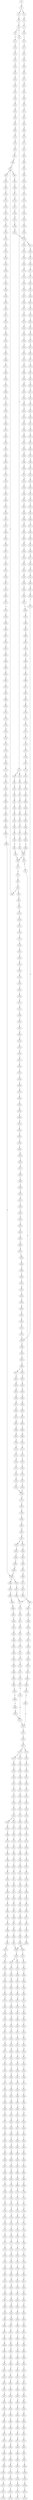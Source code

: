 strict digraph  {
	S0 -> S1 [ label = G ];
	S1 -> S2 [ label = A ];
	S1 -> S3 [ label = T ];
	S2 -> S4 [ label = A ];
	S3 -> S5 [ label = G ];
	S4 -> S6 [ label = C ];
	S5 -> S7 [ label = C ];
	S6 -> S8 [ label = C ];
	S6 -> S9 [ label = A ];
	S7 -> S10 [ label = A ];
	S8 -> S11 [ label = T ];
	S9 -> S12 [ label = C ];
	S10 -> S13 [ label = T ];
	S11 -> S14 [ label = T ];
	S12 -> S15 [ label = G ];
	S12 -> S16 [ label = C ];
	S13 -> S17 [ label = C ];
	S14 -> S18 [ label = C ];
	S15 -> S19 [ label = C ];
	S16 -> S20 [ label = C ];
	S17 -> S21 [ label = C ];
	S18 -> S22 [ label = G ];
	S19 -> S23 [ label = G ];
	S20 -> S24 [ label = G ];
	S21 -> S25 [ label = G ];
	S22 -> S26 [ label = T ];
	S23 -> S27 [ label = C ];
	S24 -> S28 [ label = T ];
	S25 -> S29 [ label = C ];
	S26 -> S30 [ label = A ];
	S27 -> S31 [ label = A ];
	S28 -> S32 [ label = A ];
	S29 -> S33 [ label = A ];
	S30 -> S34 [ label = C ];
	S31 -> S35 [ label = C ];
	S32 -> S36 [ label = C ];
	S33 -> S37 [ label = C ];
	S34 -> S38 [ label = T ];
	S35 -> S39 [ label = G ];
	S36 -> S40 [ label = G ];
	S37 -> S41 [ label = G ];
	S38 -> S42 [ label = T ];
	S39 -> S43 [ label = T ];
	S40 -> S44 [ label = T ];
	S41 -> S45 [ label = T ];
	S42 -> S46 [ label = C ];
	S43 -> S47 [ label = C ];
	S44 -> S48 [ label = C ];
	S45 -> S49 [ label = C ];
	S46 -> S50 [ label = A ];
	S47 -> S51 [ label = C ];
	S48 -> S52 [ label = C ];
	S49 -> S53 [ label = G ];
	S50 -> S54 [ label = A ];
	S51 -> S55 [ label = A ];
	S52 -> S56 [ label = A ];
	S53 -> S57 [ label = A ];
	S54 -> S58 [ label = G ];
	S55 -> S59 [ label = G ];
	S56 -> S60 [ label = G ];
	S57 -> S61 [ label = G ];
	S58 -> S62 [ label = C ];
	S59 -> S63 [ label = C ];
	S60 -> S64 [ label = C ];
	S61 -> S65 [ label = C ];
	S62 -> S66 [ label = G ];
	S63 -> S67 [ label = T ];
	S63 -> S68 [ label = G ];
	S64 -> S68 [ label = G ];
	S65 -> S69 [ label = G ];
	S66 -> S70 [ label = A ];
	S67 -> S71 [ label = T ];
	S68 -> S72 [ label = A ];
	S69 -> S73 [ label = A ];
	S70 -> S74 [ label = G ];
	S71 -> S75 [ label = C ];
	S72 -> S76 [ label = G ];
	S73 -> S77 [ label = G ];
	S74 -> S78 [ label = T ];
	S75 -> S79 [ label = A ];
	S76 -> S80 [ label = T ];
	S77 -> S81 [ label = T ];
	S78 -> S82 [ label = C ];
	S79 -> S83 [ label = C ];
	S80 -> S84 [ label = C ];
	S81 -> S85 [ label = C ];
	S82 -> S86 [ label = C ];
	S83 -> S87 [ label = G ];
	S84 -> S88 [ label = C ];
	S84 -> S89 [ label = T ];
	S85 -> S90 [ label = G ];
	S86 -> S91 [ label = C ];
	S87 -> S92 [ label = C ];
	S88 -> S91 [ label = C ];
	S89 -> S93 [ label = C ];
	S90 -> S94 [ label = A ];
	S91 -> S95 [ label = T ];
	S91 -> S96 [ label = G ];
	S92 -> S97 [ label = C ];
	S93 -> S98 [ label = G ];
	S94 -> S99 [ label = A ];
	S95 -> S100 [ label = C ];
	S96 -> S101 [ label = C ];
	S97 -> S102 [ label = C ];
	S98 -> S103 [ label = T ];
	S99 -> S104 [ label = C ];
	S100 -> S105 [ label = C ];
	S101 -> S106 [ label = C ];
	S102 -> S107 [ label = T ];
	S103 -> S108 [ label = C ];
	S104 -> S109 [ label = C ];
	S105 -> S110 [ label = G ];
	S106 -> S111 [ label = T ];
	S107 -> S112 [ label = T ];
	S108 -> S113 [ label = T ];
	S109 -> S114 [ label = T ];
	S110 -> S115 [ label = G ];
	S111 -> S116 [ label = G ];
	S112 -> S117 [ label = C ];
	S113 -> S118 [ label = G ];
	S114 -> S119 [ label = G ];
	S115 -> S120 [ label = T ];
	S116 -> S121 [ label = T ];
	S117 -> S122 [ label = A ];
	S118 -> S123 [ label = T ];
	S119 -> S124 [ label = T ];
	S120 -> S125 [ label = C ];
	S121 -> S126 [ label = C ];
	S122 -> S127 [ label = T ];
	S123 -> S128 [ label = T ];
	S124 -> S129 [ label = C ];
	S125 -> S130 [ label = T ];
	S126 -> S131 [ label = G ];
	S127 -> S132 [ label = C ];
	S128 -> S133 [ label = C ];
	S129 -> S134 [ label = G ];
	S130 -> S135 [ label = G ];
	S131 -> S136 [ label = C ];
	S132 -> S137 [ label = C ];
	S133 -> S138 [ label = C ];
	S134 -> S139 [ label = C ];
	S135 -> S140 [ label = G ];
	S136 -> S141 [ label = G ];
	S137 -> S142 [ label = A ];
	S138 -> S143 [ label = G ];
	S139 -> S144 [ label = G ];
	S140 -> S145 [ label = A ];
	S141 -> S146 [ label = C ];
	S142 -> S147 [ label = G ];
	S143 -> S148 [ label = T ];
	S144 -> S146 [ label = C ];
	S145 -> S149 [ label = G ];
	S146 -> S150 [ label = G ];
	S146 -> S151 [ label = A ];
	S147 -> S152 [ label = A ];
	S148 -> S153 [ label = G ];
	S149 -> S154 [ label = G ];
	S150 -> S155 [ label = A ];
	S151 -> S156 [ label = A ];
	S152 -> S157 [ label = A ];
	S153 -> S158 [ label = G ];
	S154 -> S159 [ label = G ];
	S155 -> S160 [ label = G ];
	S156 -> S161 [ label = C ];
	S157 -> S162 [ label = C ];
	S158 -> S163 [ label = C ];
	S159 -> S164 [ label = T ];
	S160 -> S165 [ label = C ];
	S161 -> S166 [ label = C ];
	S162 -> S167 [ label = C ];
	S163 -> S168 [ label = C ];
	S164 -> S169 [ label = G ];
	S165 -> S170 [ label = A ];
	S166 -> S171 [ label = C ];
	S167 -> S172 [ label = A ];
	S167 -> S173 [ label = G ];
	S168 -> S174 [ label = C ];
	S169 -> S175 [ label = T ];
	S170 -> S176 [ label = G ];
	S171 -> S177 [ label = G ];
	S172 -> S178 [ label = G ];
	S172 -> S179 [ label = C ];
	S173 -> S180 [ label = G ];
	S174 -> S181 [ label = G ];
	S175 -> S182 [ label = T ];
	S176 -> S183 [ label = T ];
	S177 -> S184 [ label = T ];
	S178 -> S185 [ label = A ];
	S179 -> S186 [ label = C ];
	S180 -> S187 [ label = A ];
	S181 -> S188 [ label = T ];
	S182 -> S189 [ label = C ];
	S183 -> S190 [ label = G ];
	S184 -> S191 [ label = A ];
	S185 -> S192 [ label = C ];
	S186 -> S193 [ label = A ];
	S187 -> S194 [ label = C ];
	S188 -> S195 [ label = C ];
	S189 -> S196 [ label = C ];
	S190 -> S197 [ label = C ];
	S191 -> S198 [ label = C ];
	S192 -> S199 [ label = T ];
	S193 -> S200 [ label = C ];
	S194 -> S201 [ label = G ];
	S195 -> S202 [ label = C ];
	S196 -> S203 [ label = A ];
	S197 -> S204 [ label = A ];
	S198 -> S205 [ label = A ];
	S199 -> S206 [ label = C ];
	S200 -> S207 [ label = C ];
	S201 -> S208 [ label = C ];
	S202 -> S209 [ label = A ];
	S203 -> S210 [ label = G ];
	S204 -> S211 [ label = A ];
	S205 -> S212 [ label = G ];
	S206 -> S213 [ label = C ];
	S207 -> S214 [ label = C ];
	S208 -> S215 [ label = C ];
	S209 -> S216 [ label = G ];
	S210 -> S217 [ label = C ];
	S211 -> S218 [ label = C ];
	S212 -> S219 [ label = C ];
	S213 -> S220 [ label = C ];
	S214 -> S221 [ label = C ];
	S215 -> S222 [ label = C ];
	S216 -> S223 [ label = T ];
	S217 -> S224 [ label = A ];
	S218 -> S225 [ label = A ];
	S219 -> S226 [ label = A ];
	S220 -> S227 [ label = A ];
	S221 -> S228 [ label = T ];
	S222 -> S229 [ label = A ];
	S223 -> S230 [ label = A ];
	S224 -> S231 [ label = G ];
	S225 -> S232 [ label = G ];
	S226 -> S233 [ label = G ];
	S227 -> S234 [ label = T ];
	S228 -> S235 [ label = T ];
	S229 -> S236 [ label = T ];
	S230 -> S237 [ label = G ];
	S231 -> S238 [ label = A ];
	S232 -> S239 [ label = C ];
	S233 -> S240 [ label = G ];
	S234 -> S241 [ label = C ];
	S235 -> S242 [ label = C ];
	S236 -> S243 [ label = C ];
	S237 -> S244 [ label = C ];
	S238 -> S245 [ label = T ];
	S239 -> S246 [ label = T ];
	S240 -> S247 [ label = T ];
	S241 -> S248 [ label = T ];
	S242 -> S249 [ label = C ];
	S242 -> S250 [ label = G ];
	S243 -> S251 [ label = G ];
	S244 -> S252 [ label = T ];
	S245 -> S253 [ label = A ];
	S246 -> S254 [ label = A ];
	S247 -> S255 [ label = G ];
	S248 -> S256 [ label = G ];
	S249 -> S257 [ label = T ];
	S250 -> S258 [ label = A ];
	S251 -> S259 [ label = T ];
	S252 -> S260 [ label = C ];
	S253 -> S261 [ label = A ];
	S254 -> S262 [ label = C ];
	S255 -> S263 [ label = C ];
	S256 -> S264 [ label = C ];
	S257 -> S265 [ label = G ];
	S258 -> S266 [ label = T ];
	S259 -> S267 [ label = C ];
	S260 -> S268 [ label = C ];
	S261 -> S269 [ label = A ];
	S262 -> S270 [ label = G ];
	S263 -> S271 [ label = A ];
	S264 -> S272 [ label = C ];
	S265 -> S273 [ label = T ];
	S266 -> S274 [ label = C ];
	S267 -> S275 [ label = C ];
	S268 -> S276 [ label = A ];
	S269 -> S277 [ label = A ];
	S270 -> S278 [ label = A ];
	S271 -> S279 [ label = C ];
	S272 -> S280 [ label = A ];
	S273 -> S281 [ label = C ];
	S274 -> S282 [ label = G ];
	S275 -> S283 [ label = T ];
	S276 -> S284 [ label = C ];
	S277 -> S285 [ label = A ];
	S278 -> S286 [ label = G ];
	S279 -> S287 [ label = G ];
	S280 -> S288 [ label = G ];
	S281 -> S289 [ label = C ];
	S282 -> S290 [ label = T ];
	S283 -> S291 [ label = C ];
	S284 -> S292 [ label = C ];
	S285 -> S293 [ label = C ];
	S286 -> S294 [ label = A ];
	S287 -> S295 [ label = C ];
	S288 -> S296 [ label = T ];
	S289 -> S297 [ label = T ];
	S290 -> S298 [ label = T ];
	S291 -> S299 [ label = T ];
	S292 -> S300 [ label = G ];
	S293 -> S301 [ label = T ];
	S294 -> S302 [ label = A ];
	S295 -> S303 [ label = G ];
	S296 -> S304 [ label = C ];
	S297 -> S305 [ label = T ];
	S298 -> S306 [ label = T ];
	S299 -> S307 [ label = T ];
	S300 -> S308 [ label = G ];
	S301 -> S309 [ label = T ];
	S302 -> S310 [ label = C ];
	S303 -> S311 [ label = G ];
	S304 -> S312 [ label = G ];
	S305 -> S313 [ label = G ];
	S306 -> S314 [ label = G ];
	S307 -> S315 [ label = C ];
	S308 -> S316 [ label = A ];
	S309 -> S317 [ label = T ];
	S310 -> S318 [ label = T ];
	S311 -> S319 [ label = T ];
	S312 -> S320 [ label = T ];
	S313 -> S321 [ label = T ];
	S314 -> S322 [ label = T ];
	S315 -> S323 [ label = T ];
	S316 -> S324 [ label = C ];
	S317 -> S325 [ label = G ];
	S318 -> S326 [ label = G ];
	S319 -> S327 [ label = G ];
	S320 -> S328 [ label = A ];
	S321 -> S329 [ label = A ];
	S322 -> S330 [ label = A ];
	S323 -> S331 [ label = C ];
	S324 -> S332 [ label = G ];
	S325 -> S333 [ label = C ];
	S326 -> S334 [ label = G ];
	S327 -> S335 [ label = C ];
	S328 -> S336 [ label = A ];
	S329 -> S337 [ label = G ];
	S330 -> S338 [ label = G ];
	S331 -> S339 [ label = G ];
	S332 -> S340 [ label = T ];
	S333 -> S341 [ label = C ];
	S334 -> S342 [ label = C ];
	S335 -> S343 [ label = C ];
	S336 -> S344 [ label = G ];
	S337 -> S345 [ label = G ];
	S338 -> S346 [ label = G ];
	S339 -> S347 [ label = G ];
	S340 -> S348 [ label = C ];
	S341 -> S349 [ label = G ];
	S342 -> S350 [ label = G ];
	S343 -> S351 [ label = G ];
	S344 -> S352 [ label = A ];
	S345 -> S353 [ label = A ];
	S346 -> S354 [ label = A ];
	S347 -> S355 [ label = A ];
	S348 -> S356 [ label = G ];
	S349 -> S357 [ label = T ];
	S350 -> S358 [ label = C ];
	S351 -> S359 [ label = C ];
	S352 -> S360 [ label = C ];
	S353 -> S361 [ label = G ];
	S354 -> S362 [ label = A ];
	S355 -> S363 [ label = G ];
	S356 -> S364 [ label = T ];
	S357 -> S365 [ label = A ];
	S358 -> S366 [ label = A ];
	S359 -> S367 [ label = A ];
	S360 -> S368 [ label = G ];
	S361 -> S369 [ label = A ];
	S362 -> S370 [ label = A ];
	S363 -> S371 [ label = A ];
	S364 -> S372 [ label = G ];
	S365 -> S373 [ label = G ];
	S366 -> S374 [ label = G ];
	S367 -> S375 [ label = A ];
	S368 -> S376 [ label = G ];
	S369 -> S377 [ label = G ];
	S370 -> S378 [ label = G ];
	S371 -> S379 [ label = G ];
	S372 -> S380 [ label = A ];
	S373 -> S381 [ label = C ];
	S374 -> S382 [ label = C ];
	S375 -> S383 [ label = C ];
	S376 -> S384 [ label = C ];
	S377 -> S385 [ label = G ];
	S378 -> S386 [ label = G ];
	S379 -> S387 [ label = G ];
	S380 -> S388 [ label = C ];
	S381 -> S389 [ label = C ];
	S382 -> S390 [ label = G ];
	S383 -> S391 [ label = C ];
	S384 -> S392 [ label = T ];
	S385 -> S393 [ label = T ];
	S386 -> S394 [ label = T ];
	S387 -> S395 [ label = T ];
	S388 -> S396 [ label = C ];
	S389 -> S397 [ label = G ];
	S390 -> S398 [ label = G ];
	S391 -> S399 [ label = A ];
	S392 -> S400 [ label = C ];
	S393 -> S401 [ label = C ];
	S394 -> S402 [ label = C ];
	S395 -> S403 [ label = C ];
	S396 -> S404 [ label = G ];
	S397 -> S405 [ label = G ];
	S398 -> S406 [ label = G ];
	S399 -> S407 [ label = G ];
	S400 -> S408 [ label = T ];
	S401 -> S409 [ label = C ];
	S402 -> S410 [ label = C ];
	S403 -> S409 [ label = C ];
	S404 -> S411 [ label = G ];
	S405 -> S412 [ label = T ];
	S406 -> S413 [ label = T ];
	S407 -> S414 [ label = T ];
	S408 -> S415 [ label = C ];
	S409 -> S416 [ label = C ];
	S410 -> S417 [ label = C ];
	S411 -> S418 [ label = T ];
	S412 -> S419 [ label = G ];
	S413 -> S420 [ label = G ];
	S414 -> S421 [ label = C ];
	S415 -> S422 [ label = G ];
	S416 -> S423 [ label = A ];
	S416 -> S424 [ label = G ];
	S417 -> S425 [ label = G ];
	S418 -> S426 [ label = C ];
	S419 -> S427 [ label = A ];
	S420 -> S428 [ label = C ];
	S421 -> S429 [ label = G ];
	S422 -> S430 [ label = A ];
	S423 -> S431 [ label = G ];
	S424 -> S432 [ label = G ];
	S425 -> S433 [ label = A ];
	S426 -> S434 [ label = G ];
	S427 -> S435 [ label = C ];
	S428 -> S436 [ label = C ];
	S429 -> S437 [ label = C ];
	S430 -> S438 [ label = A ];
	S431 -> S439 [ label = A ];
	S432 -> S440 [ label = A ];
	S433 -> S441 [ label = A ];
	S434 -> S442 [ label = C ];
	S435 -> S443 [ label = G ];
	S436 -> S444 [ label = G ];
	S437 -> S445 [ label = G ];
	S438 -> S446 [ label = G ];
	S439 -> S447 [ label = G ];
	S440 -> S448 [ label = G ];
	S441 -> S449 [ label = G ];
	S442 -> S450 [ label = G ];
	S443 -> S451 [ label = T ];
	S444 -> S452 [ label = C ];
	S445 -> S453 [ label = C ];
	S446 -> S454 [ label = T ];
	S447 -> S455 [ label = C ];
	S448 -> S456 [ label = G ];
	S449 -> S457 [ label = T ];
	S450 -> S458 [ label = T ];
	S451 -> S459 [ label = G ];
	S452 -> S460 [ label = C ];
	S453 -> S461 [ label = A ];
	S454 -> S462 [ label = C ];
	S455 -> S463 [ label = C ];
	S456 -> S464 [ label = C ];
	S457 -> S465 [ label = C ];
	S458 -> S466 [ label = A ];
	S459 -> S467 [ label = G ];
	S460 -> S468 [ label = G ];
	S461 -> S469 [ label = G ];
	S462 -> S470 [ label = G ];
	S463 -> S471 [ label = A ];
	S464 -> S472 [ label = G ];
	S465 -> S473 [ label = G ];
	S466 -> S474 [ label = G ];
	S467 -> S475 [ label = G ];
	S468 -> S476 [ label = G ];
	S469 -> S477 [ label = C ];
	S470 -> S478 [ label = C ];
	S471 -> S479 [ label = C ];
	S472 -> S480 [ label = T ];
	S473 -> S481 [ label = A ];
	S474 -> S482 [ label = C ];
	S475 -> S483 [ label = T ];
	S476 -> S484 [ label = T ];
	S477 -> S485 [ label = C ];
	S478 -> S486 [ label = G ];
	S479 -> S487 [ label = G ];
	S480 -> S488 [ label = G ];
	S481 -> S489 [ label = G ];
	S482 -> S490 [ label = C ];
	S483 -> S491 [ label = A ];
	S484 -> S492 [ label = G ];
	S485 -> S493 [ label = G ];
	S486 -> S494 [ label = G ];
	S487 -> S495 [ label = G ];
	S488 -> S496 [ label = G ];
	S489 -> S497 [ label = G ];
	S490 -> S498 [ label = G ];
	S491 -> S499 [ label = C ];
	S492 -> S500 [ label = G ];
	S493 -> S501 [ label = G ];
	S494 -> S502 [ label = C ];
	S495 -> S503 [ label = T ];
	S496 -> S504 [ label = T ];
	S497 -> S505 [ label = T ];
	S498 -> S506 [ label = C ];
	S499 -> S507 [ label = T ];
	S500 -> S508 [ label = T ];
	S501 -> S509 [ label = T ];
	S502 -> S510 [ label = T ];
	S503 -> S511 [ label = T ];
	S504 -> S512 [ label = A ];
	S505 -> S513 [ label = A ];
	S506 -> S514 [ label = T ];
	S507 -> S515 [ label = A ];
	S508 -> S516 [ label = G ];
	S509 -> S517 [ label = G ];
	S510 -> S518 [ label = A ];
	S511 -> S519 [ label = A ];
	S512 -> S520 [ label = T ];
	S513 -> S521 [ label = T ];
	S514 -> S522 [ label = G ];
	S515 -> S523 [ label = T ];
	S516 -> S524 [ label = G ];
	S517 -> S525 [ label = G ];
	S518 -> S526 [ label = T ];
	S519 -> S527 [ label = C ];
	S520 -> S528 [ label = G ];
	S521 -> S529 [ label = A ];
	S522 -> S530 [ label = G ];
	S523 -> S531 [ label = T ];
	S524 -> S532 [ label = A ];
	S525 -> S533 [ label = A ];
	S526 -> S534 [ label = A ];
	S527 -> S535 [ label = T ];
	S528 -> S536 [ label = A ];
	S529 -> S537 [ label = A ];
	S530 -> S538 [ label = A ];
	S531 -> S539 [ label = G ];
	S532 -> S540 [ label = A ];
	S533 -> S541 [ label = A ];
	S534 -> S542 [ label = G ];
	S535 -> S543 [ label = G ];
	S536 -> S544 [ label = G ];
	S537 -> S545 [ label = G ];
	S538 -> S546 [ label = A ];
	S539 -> S547 [ label = G ];
	S540 -> S548 [ label = C ];
	S541 -> S549 [ label = G ];
	S542 -> S550 [ label = T ];
	S543 -> S551 [ label = C ];
	S544 -> S552 [ label = C ];
	S545 -> S553 [ label = T ];
	S546 -> S554 [ label = G ];
	S547 -> S555 [ label = A ];
	S548 -> S556 [ label = C ];
	S549 -> S557 [ label = A ];
	S550 -> S558 [ label = A ];
	S551 -> S559 [ label = A ];
	S552 -> S560 [ label = G ];
	S553 -> S561 [ label = C ];
	S554 -> S562 [ label = A ];
	S555 -> S563 [ label = A ];
	S556 -> S564 [ label = T ];
	S557 -> S565 [ label = A ];
	S558 -> S566 [ label = G ];
	S559 -> S567 [ label = G ];
	S560 -> S568 [ label = G ];
	S561 -> S569 [ label = G ];
	S562 -> S570 [ label = A ];
	S563 -> S571 [ label = C ];
	S564 -> S572 [ label = C ];
	S565 -> S573 [ label = C ];
	S566 -> S574 [ label = C ];
	S567 -> S575 [ label = A ];
	S568 -> S576 [ label = T ];
	S569 -> S577 [ label = T ];
	S570 -> S578 [ label = C ];
	S571 -> S579 [ label = G ];
	S572 -> S580 [ label = G ];
	S573 -> S581 [ label = G ];
	S574 -> S582 [ label = C ];
	S575 -> S583 [ label = C ];
	S576 -> S584 [ label = C ];
	S577 -> S585 [ label = G ];
	S578 -> S581 [ label = G ];
	S579 -> S586 [ label = G ];
	S580 -> S587 [ label = G ];
	S581 -> S588 [ label = G ];
	S582 -> S589 [ label = G ];
	S583 -> S590 [ label = G ];
	S584 -> S591 [ label = G ];
	S585 -> S592 [ label = G ];
	S586 -> S593 [ label = T ];
	S587 -> S594 [ label = C ];
	S588 -> S595 [ label = C ];
	S589 -> S596 [ label = A ];
	S590 -> S597 [ label = G ];
	S591 -> S598 [ label = C ];
	S592 -> S599 [ label = T ];
	S593 -> S600 [ label = A ];
	S594 -> S601 [ label = A ];
	S595 -> S602 [ label = A ];
	S596 -> S603 [ label = A ];
	S597 -> S604 [ label = A ];
	S598 -> S605 [ label = A ];
	S599 -> S606 [ label = A ];
	S600 -> S607 [ label = C ];
	S601 -> S608 [ label = C ];
	S602 -> S609 [ label = C ];
	S603 -> S610 [ label = A ];
	S604 -> S611 [ label = C ];
	S605 -> S612 [ label = C ];
	S606 -> S613 [ label = C ];
	S607 -> S614 [ label = G ];
	S608 -> S615 [ label = G ];
	S609 -> S616 [ label = C ];
	S609 -> S617 [ label = T ];
	S610 -> S618 [ label = C ];
	S611 -> S619 [ label = A ];
	S612 -> S620 [ label = G ];
	S613 -> S621 [ label = C ];
	S614 -> S622 [ label = A ];
	S615 -> S623 [ label = C ];
	S616 -> S624 [ label = G ];
	S617 -> S625 [ label = G ];
	S618 -> S626 [ label = C ];
	S619 -> S627 [ label = C ];
	S620 -> S628 [ label = C ];
	S621 -> S629 [ label = G ];
	S622 -> S630 [ label = A ];
	S623 -> S631 [ label = G ];
	S624 -> S632 [ label = G ];
	S625 -> S633 [ label = G ];
	S626 -> S634 [ label = C ];
	S627 -> S635 [ label = A ];
	S628 -> S636 [ label = G ];
	S629 -> S637 [ label = G ];
	S630 -> S638 [ label = G ];
	S631 -> S639 [ label = C ];
	S632 -> S640 [ label = G ];
	S633 -> S641 [ label = G ];
	S634 -> S642 [ label = C ];
	S635 -> S643 [ label = C ];
	S636 -> S644 [ label = C ];
	S637 -> S645 [ label = T ];
	S638 -> S646 [ label = A ];
	S639 -> S647 [ label = G ];
	S640 -> S648 [ label = A ];
	S641 -> S649 [ label = A ];
	S642 -> S650 [ label = G ];
	S643 -> S651 [ label = C ];
	S644 -> S652 [ label = G ];
	S645 -> S653 [ label = G ];
	S646 -> S654 [ label = A ];
	S647 -> S655 [ label = C ];
	S648 -> S656 [ label = A ];
	S649 -> S657 [ label = A ];
	S650 -> S658 [ label = A ];
	S651 -> S659 [ label = T ];
	S652 -> S660 [ label = G ];
	S653 -> S661 [ label = G ];
	S654 -> S662 [ label = G ];
	S655 -> S663 [ label = G ];
	S656 -> S664 [ label = T ];
	S657 -> S665 [ label = C ];
	S658 -> S666 [ label = C ];
	S659 -> S667 [ label = C ];
	S660 -> S668 [ label = C ];
	S661 -> S669 [ label = T ];
	S662 -> S670 [ label = T ];
	S663 -> S671 [ label = T ];
	S664 -> S672 [ label = T ];
	S665 -> S673 [ label = T ];
	S666 -> S674 [ label = T ];
	S667 -> S675 [ label = T ];
	S668 -> S676 [ label = T ];
	S669 -> S677 [ label = T ];
	S670 -> S678 [ label = G ];
	S671 -> S679 [ label = C ];
	S672 -> S680 [ label = G ];
	S673 -> S681 [ label = G ];
	S674 -> S682 [ label = A ];
	S675 -> S683 [ label = A ];
	S676 -> S684 [ label = G ];
	S677 -> S685 [ label = A ];
	S678 -> S686 [ label = T ];
	S679 -> S687 [ label = G ];
	S680 -> S688 [ label = A ];
	S681 -> S689 [ label = G ];
	S682 -> S690 [ label = G ];
	S683 -> S691 [ label = G ];
	S684 -> S692 [ label = G ];
	S685 -> S693 [ label = G ];
	S686 -> S694 [ label = C ];
	S687 -> S695 [ label = A ];
	S688 -> S696 [ label = A ];
	S689 -> S697 [ label = A ];
	S690 -> S698 [ label = A ];
	S691 -> S699 [ label = A ];
	S692 -> S700 [ label = A ];
	S693 -> S701 [ label = A ];
	S694 -> S702 [ label = C ];
	S695 -> S703 [ label = C ];
	S696 -> S704 [ label = C ];
	S697 -> S705 [ label = C ];
	S698 -> S706 [ label = A ];
	S699 -> S707 [ label = A ];
	S700 -> S708 [ label = A ];
	S701 -> S709 [ label = A ];
	S702 -> S710 [ label = T ];
	S703 -> S711 [ label = G ];
	S704 -> S712 [ label = C ];
	S705 -> S713 [ label = C ];
	S706 -> S714 [ label = T ];
	S707 -> S715 [ label = C ];
	S708 -> S716 [ label = T ];
	S709 -> S717 [ label = G ];
	S710 -> S718 [ label = G ];
	S711 -> S719 [ label = C ];
	S712 -> S720 [ label = C ];
	S713 -> S721 [ label = C ];
	S714 -> S722 [ label = C ];
	S715 -> S723 [ label = G ];
	S716 -> S724 [ label = G ];
	S717 -> S725 [ label = G ];
	S718 -> S726 [ label = G ];
	S719 -> S727 [ label = G ];
	S720 -> S728 [ label = G ];
	S721 -> S729 [ label = G ];
	S722 -> S730 [ label = G ];
	S723 -> S731 [ label = A ];
	S724 -> S732 [ label = G ];
	S725 -> S733 [ label = G ];
	S726 -> S734 [ label = C ];
	S727 -> S735 [ label = C ];
	S728 -> S736 [ label = T ];
	S729 -> S737 [ label = T ];
	S730 -> S738 [ label = G ];
	S731 -> S739 [ label = G ];
	S732 -> S740 [ label = G ];
	S733 -> S741 [ label = G ];
	S734 -> S742 [ label = C ];
	S735 -> S743 [ label = C ];
	S736 -> S744 [ label = C ];
	S737 -> S745 [ label = C ];
	S738 -> S746 [ label = G ];
	S739 -> S747 [ label = G ];
	S740 -> S748 [ label = G ];
	S741 -> S749 [ label = G ];
	S742 -> S750 [ label = T ];
	S743 -> S751 [ label = T ];
	S744 -> S752 [ label = T ];
	S745 -> S753 [ label = T ];
	S746 -> S754 [ label = T ];
	S747 -> S755 [ label = T ];
	S748 -> S756 [ label = T ];
	S749 -> S757 [ label = T ];
	S750 -> S758 [ label = G ];
	S751 -> S759 [ label = C ];
	S752 -> S760 [ label = C ];
	S753 -> S761 [ label = C ];
	S754 -> S762 [ label = A ];
	S755 -> S763 [ label = G ];
	S756 -> S764 [ label = C ];
	S757 -> S765 [ label = C ];
	S758 -> S766 [ label = G ];
	S759 -> S767 [ label = G ];
	S760 -> S768 [ label = G ];
	S761 -> S768 [ label = G ];
	S762 -> S769 [ label = T ];
	S763 -> S770 [ label = T ];
	S764 -> S771 [ label = C ];
	S765 -> S772 [ label = C ];
	S766 -> S773 [ label = G ];
	S767 -> S774 [ label = G ];
	S768 -> S775 [ label = G ];
	S769 -> S776 [ label = C ];
	S770 -> S777 [ label = C ];
	S771 -> S778 [ label = G ];
	S772 -> S779 [ label = G ];
	S773 -> S780 [ label = T ];
	S774 -> S781 [ label = G ];
	S775 -> S782 [ label = C ];
	S776 -> S783 [ label = C ];
	S777 -> S784 [ label = C ];
	S778 -> S785 [ label = C ];
	S779 -> S786 [ label = T ];
	S780 -> S787 [ label = C ];
	S781 -> S788 [ label = C ];
	S782 -> S789 [ label = A ];
	S783 -> S790 [ label = C ];
	S784 -> S791 [ label = C ];
	S785 -> S792 [ label = C ];
	S786 -> S793 [ label = C ];
	S787 -> S794 [ label = C ];
	S788 -> S795 [ label = T ];
	S789 -> S796 [ label = C ];
	S790 -> S797 [ label = G ];
	S791 -> S798 [ label = T ];
	S792 -> S799 [ label = G ];
	S793 -> S800 [ label = G ];
	S794 -> S801 [ label = C ];
	S795 -> S802 [ label = C ];
	S796 -> S803 [ label = C ];
	S797 -> S804 [ label = A ];
	S798 -> S805 [ label = G ];
	S799 -> S806 [ label = G ];
	S800 -> S807 [ label = G ];
	S801 -> S808 [ label = G ];
	S802 -> S809 [ label = A ];
	S803 -> S810 [ label = G ];
	S804 -> S811 [ label = A ];
	S805 -> S812 [ label = T ];
	S806 -> S813 [ label = A ];
	S807 -> S814 [ label = A ];
	S808 -> S815 [ label = A ];
	S809 -> S816 [ label = C ];
	S810 -> S817 [ label = A ];
	S811 -> S818 [ label = A ];
	S812 -> S819 [ label = C ];
	S813 -> S820 [ label = A ];
	S814 -> S821 [ label = A ];
	S815 -> S822 [ label = G ];
	S816 -> S823 [ label = G ];
	S817 -> S824 [ label = G ];
	S817 -> S825 [ label = A ];
	S818 -> S826 [ label = G ];
	S819 -> S827 [ label = C ];
	S820 -> S828 [ label = C ];
	S821 -> S829 [ label = C ];
	S822 -> S830 [ label = T ];
	S823 -> S831 [ label = T ];
	S824 -> S832 [ label = T ];
	S825 -> S833 [ label = T ];
	S826 -> S834 [ label = T ];
	S827 -> S835 [ label = T ];
	S828 -> S836 [ label = T ];
	S829 -> S837 [ label = T ];
	S830 -> S838 [ label = C ];
	S831 -> S839 [ label = C ];
	S832 -> S840 [ label = C ];
	S833 -> S841 [ label = G ];
	S834 -> S842 [ label = G ];
	S835 -> S843 [ label = A ];
	S836 -> S844 [ label = G ];
	S837 -> S845 [ label = A ];
	S838 -> S846 [ label = C ];
	S839 -> S847 [ label = C ];
	S840 -> S848 [ label = C ];
	S841 -> S849 [ label = T ];
	S842 -> S850 [ label = T ];
	S843 -> S851 [ label = C ];
	S844 -> S852 [ label = C ];
	S845 -> S853 [ label = C ];
	S846 -> S854 [ label = A ];
	S847 -> S855 [ label = A ];
	S848 -> S856 [ label = A ];
	S849 -> S857 [ label = A ];
	S850 -> S858 [ label = C ];
	S851 -> S859 [ label = T ];
	S852 -> S860 [ label = A ];
	S853 -> S861 [ label = A ];
	S854 -> S862 [ label = G ];
	S855 -> S863 [ label = G ];
	S856 -> S862 [ label = G ];
	S857 -> S864 [ label = G ];
	S858 -> S865 [ label = G ];
	S859 -> S866 [ label = A ];
	S860 -> S867 [ label = A ];
	S861 -> S868 [ label = A ];
	S862 -> S869 [ label = T ];
	S862 -> S870 [ label = C ];
	S863 -> S63 [ label = C ];
	S864 -> S871 [ label = T ];
	S865 -> S872 [ label = T ];
	S866 -> S873 [ label = C ];
	S867 -> S874 [ label = C ];
	S868 -> S875 [ label = C ];
	S869 -> S876 [ label = A ];
	S870 -> S877 [ label = T ];
	S871 -> S878 [ label = T ];
	S872 -> S879 [ label = C ];
	S873 -> S880 [ label = C ];
	S874 -> S881 [ label = C ];
	S875 -> S882 [ label = G ];
	S876 -> S883 [ label = G ];
	S877 -> S884 [ label = T ];
	S878 -> S885 [ label = T ];
	S879 -> S886 [ label = G ];
	S880 -> S887 [ label = A ];
	S881 -> S888 [ label = A ];
	S882 -> S889 [ label = A ];
	S883 -> S890 [ label = G ];
	S884 -> S75 [ label = C ];
	S885 -> S891 [ label = C ];
	S886 -> S892 [ label = G ];
	S887 -> S893 [ label = G ];
	S888 -> S894 [ label = G ];
	S889 -> S895 [ label = A ];
	S890 -> S896 [ label = G ];
	S891 -> S897 [ label = A ];
	S892 -> S898 [ label = A ];
	S893 -> S899 [ label = G ];
	S894 -> S900 [ label = A ];
	S895 -> S901 [ label = A ];
	S896 -> S902 [ label = T ];
	S897 -> S903 [ label = C ];
	S898 -> S904 [ label = A ];
	S899 -> S905 [ label = A ];
	S900 -> S906 [ label = A ];
	S901 -> S907 [ label = A ];
	S902 -> S908 [ label = C ];
	S903 -> S909 [ label = T ];
	S904 -> S910 [ label = C ];
	S905 -> S911 [ label = G ];
	S906 -> S912 [ label = C ];
	S907 -> S913 [ label = C ];
	S908 -> S914 [ label = A ];
	S909 -> S915 [ label = C ];
	S910 -> S916 [ label = A ];
	S911 -> S917 [ label = A ];
	S912 -> S918 [ label = A ];
	S913 -> S919 [ label = A ];
	S914 -> S920 [ label = C ];
	S915 -> S921 [ label = C ];
	S916 -> S922 [ label = G ];
	S917 -> S923 [ label = G ];
	S918 -> S924 [ label = G ];
	S919 -> S925 [ label = G ];
	S920 -> S926 [ label = T ];
	S921 -> S927 [ label = T ];
	S922 -> S928 [ label = G ];
	S923 -> S929 [ label = T ];
	S924 -> S930 [ label = C ];
	S925 -> S931 [ label = A ];
	S926 -> S932 [ label = C ];
	S927 -> S933 [ label = T ];
	S928 -> S934 [ label = A ];
	S929 -> S935 [ label = C ];
	S930 -> S936 [ label = C ];
	S931 -> S937 [ label = A ];
	S932 -> S938 [ label = G ];
	S933 -> S939 [ label = T ];
	S934 -> S940 [ label = A ];
	S935 -> S941 [ label = A ];
	S936 -> S942 [ label = G ];
	S937 -> S943 [ label = G ];
	S938 -> S944 [ label = C ];
	S939 -> S945 [ label = C ];
	S940 -> S946 [ label = T ];
	S941 -> S947 [ label = G ];
	S942 -> S948 [ label = T ];
	S943 -> S949 [ label = G ];
	S944 -> S950 [ label = T ];
	S945 -> S951 [ label = A ];
	S946 -> S952 [ label = A ];
	S947 -> S953 [ label = G ];
	S948 -> S954 [ label = C ];
	S949 -> S955 [ label = G ];
	S950 -> S956 [ label = T ];
	S951 -> S957 [ label = T ];
	S952 -> S958 [ label = G ];
	S953 -> S959 [ label = A ];
	S954 -> S960 [ label = C ];
	S955 -> S961 [ label = G ];
	S956 -> S962 [ label = C ];
	S957 -> S963 [ label = C ];
	S958 -> S964 [ label = T ];
	S959 -> S965 [ label = C ];
	S960 -> S966 [ label = T ];
	S961 -> S967 [ label = T ];
	S962 -> S968 [ label = A ];
	S963 -> S969 [ label = C ];
	S964 -> S970 [ label = C ];
	S965 -> S971 [ label = C ];
	S966 -> S972 [ label = C ];
	S967 -> S973 [ label = C ];
	S968 -> S974 [ label = T ];
	S969 -> S975 [ label = A ];
	S970 -> S976 [ label = T ];
	S971 -> S977 [ label = A ];
	S972 -> S978 [ label = T ];
	S973 -> S979 [ label = T ];
	S974 -> S980 [ label = C ];
	S975 -> S981 [ label = G ];
	S976 -> S982 [ label = C ];
	S977 -> S983 [ label = G ];
	S978 -> S984 [ label = G ];
	S979 -> S985 [ label = C ];
	S980 -> S986 [ label = C ];
	S981 -> S152 [ label = A ];
	S982 -> S987 [ label = T ];
	S983 -> S988 [ label = T ];
	S984 -> S989 [ label = T ];
	S985 -> S990 [ label = T ];
	S986 -> S991 [ label = A ];
	S987 -> S992 [ label = C ];
	S988 -> S993 [ label = C ];
	S989 -> S994 [ label = C ];
	S990 -> S995 [ label = C ];
	S991 -> S147 [ label = G ];
	S992 -> S996 [ label = T ];
	S993 -> S997 [ label = T ];
	S994 -> S998 [ label = G ];
	S995 -> S999 [ label = G ];
	S996 -> S1000 [ label = G ];
	S997 -> S1001 [ label = C ];
	S998 -> S1002 [ label = T ];
	S999 -> S1003 [ label = T ];
	S1000 -> S1004 [ label = A ];
	S1001 -> S1005 [ label = T ];
	S1002 -> S1006 [ label = G ];
	S1003 -> S1007 [ label = G ];
	S1004 -> S1008 [ label = G ];
	S1005 -> S1009 [ label = G ];
	S1006 -> S1010 [ label = G ];
	S1007 -> S1011 [ label = G ];
	S1008 -> S1012 [ label = T ];
	S1009 -> S1013 [ label = T ];
	S1010 -> S1014 [ label = T ];
	S1011 -> S1015 [ label = T ];
	S1012 -> S1016 [ label = A ];
	S1013 -> S1017 [ label = A ];
	S1014 -> S1018 [ label = A ];
	S1015 -> S1019 [ label = A ];
}
